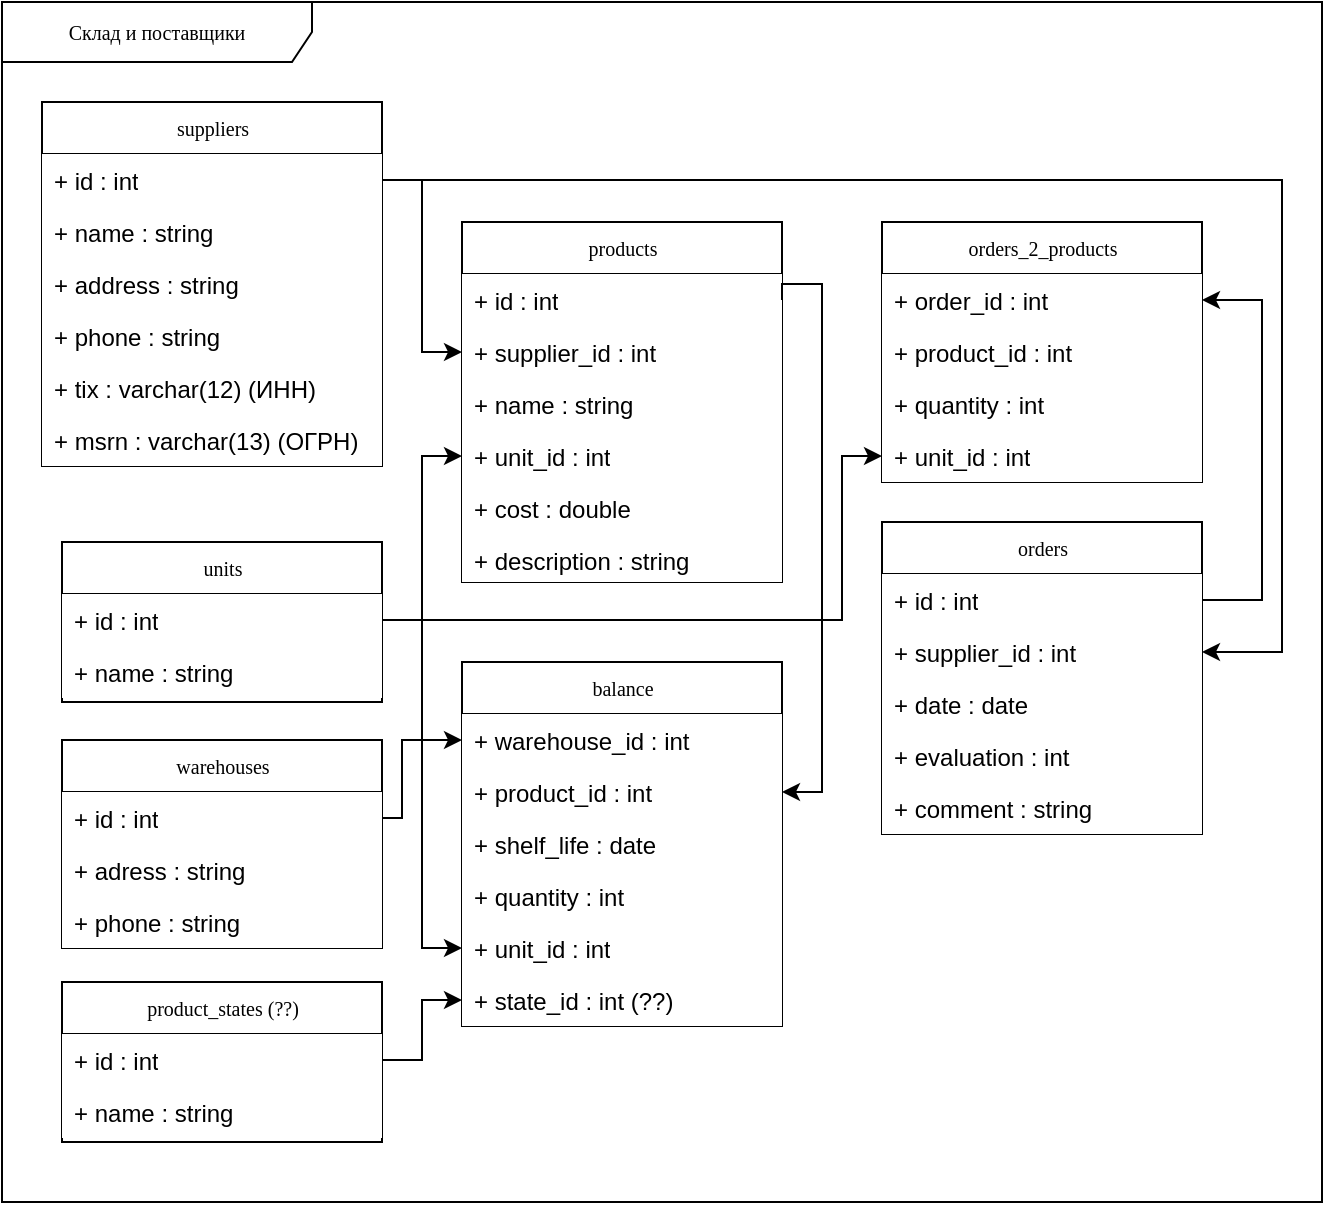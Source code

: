 <mxfile version="15.4.0" type="device"><diagram name="Page-1" id="c4acf3e9-155e-7222-9cf6-157b1a14988f"><mxGraphModel dx="1086" dy="798" grid="1" gridSize="10" guides="1" tooltips="1" connect="1" arrows="1" fold="1" page="1" pageScale="1" pageWidth="850" pageHeight="1100" background="none" math="0" shadow="0"><root><mxCell id="0"/><mxCell id="1" parent="0"/><mxCell id="17acba5748e5396b-1" value="Склад и поставщики" style="shape=umlFrame;whiteSpace=wrap;html=1;rounded=0;shadow=0;comic=0;labelBackgroundColor=none;strokeWidth=1;fontFamily=Verdana;fontSize=10;align=center;width=155;height=30;noLabel=0;connectable=1;portConstraintRotation=0;movable=0;" parent="1" vertex="1"><mxGeometry x="50" y="20" width="660" height="600" as="geometry"/></mxCell><mxCell id="gwr28jsfdXiBYuTzNISS-3" value="suppliers" style="swimlane;html=1;fontStyle=0;childLayout=stackLayout;horizontal=1;startSize=26;fillColor=default;horizontalStack=0;resizeParent=1;resizeLast=0;collapsible=1;marginBottom=0;swimlaneFillColor=default;rounded=0;shadow=0;comic=0;labelBackgroundColor=none;strokeWidth=1;fontFamily=Verdana;fontSize=10;align=center;fontColor=default;" parent="1" vertex="1"><mxGeometry x="70" y="70" width="170" height="182" as="geometry"/></mxCell><mxCell id="gwr28jsfdXiBYuTzNISS-4" value="+ id : int" style="text;html=1;strokeColor=none;fillColor=default;align=left;verticalAlign=top;spacingLeft=4;spacingRight=4;whiteSpace=wrap;overflow=hidden;rotatable=0;points=[[0,0.5],[1,0.5]];portConstraint=eastwest;labelBackgroundColor=none;" parent="gwr28jsfdXiBYuTzNISS-3" vertex="1"><mxGeometry y="26" width="170" height="26" as="geometry"/></mxCell><mxCell id="gwr28jsfdXiBYuTzNISS-5" value="+ name : string" style="text;html=1;strokeColor=none;fillColor=default;align=left;verticalAlign=top;spacingLeft=4;spacingRight=4;whiteSpace=wrap;overflow=hidden;rotatable=0;points=[[0,0.5],[1,0.5]];portConstraint=eastwest;" parent="gwr28jsfdXiBYuTzNISS-3" vertex="1"><mxGeometry y="52" width="170" height="26" as="geometry"/></mxCell><mxCell id="gwr28jsfdXiBYuTzNISS-6" value="+ address : string" style="text;html=1;strokeColor=none;fillColor=default;align=left;verticalAlign=top;spacingLeft=4;spacingRight=4;whiteSpace=wrap;overflow=hidden;rotatable=0;points=[[0,0.5],[1,0.5]];portConstraint=eastwest;" parent="gwr28jsfdXiBYuTzNISS-3" vertex="1"><mxGeometry y="78" width="170" height="26" as="geometry"/></mxCell><mxCell id="gwr28jsfdXiBYuTzNISS-9" value="+ phone : string" style="text;html=1;strokeColor=none;fillColor=default;align=left;verticalAlign=top;spacingLeft=4;spacingRight=4;whiteSpace=wrap;overflow=hidden;rotatable=0;points=[[0,0.5],[1,0.5]];portConstraint=eastwest;" parent="gwr28jsfdXiBYuTzNISS-3" vertex="1"><mxGeometry y="104" width="170" height="26" as="geometry"/></mxCell><mxCell id="gwr28jsfdXiBYuTzNISS-7" value="+ tix : varchar(12) (ИНН)" style="text;html=1;strokeColor=none;fillColor=default;align=left;verticalAlign=top;spacingLeft=4;spacingRight=4;whiteSpace=wrap;overflow=hidden;rotatable=0;points=[[0,0.5],[1,0.5]];portConstraint=eastwest;" parent="gwr28jsfdXiBYuTzNISS-3" vertex="1"><mxGeometry y="130" width="170" height="26" as="geometry"/></mxCell><mxCell id="gwr28jsfdXiBYuTzNISS-8" value="+ msrn : varchar(13) (ОГРН)" style="text;html=1;strokeColor=none;fillColor=default;align=left;verticalAlign=top;spacingLeft=4;spacingRight=4;whiteSpace=wrap;overflow=hidden;rotatable=0;points=[[0,0.5],[1,0.5]];portConstraint=eastwest;" parent="gwr28jsfdXiBYuTzNISS-3" vertex="1"><mxGeometry y="156" width="170" height="26" as="geometry"/></mxCell><mxCell id="gwr28jsfdXiBYuTzNISS-14" value="products" style="swimlane;html=1;fontStyle=0;childLayout=stackLayout;horizontal=1;startSize=26;fillColor=default;horizontalStack=0;resizeParent=1;resizeLast=0;collapsible=1;marginBottom=0;swimlaneFillColor=default;rounded=0;shadow=0;comic=0;labelBackgroundColor=none;strokeWidth=1;fontFamily=Verdana;fontSize=10;align=center;fontColor=default;" parent="1" vertex="1"><mxGeometry x="280" y="130" width="160" height="180" as="geometry"><mxRectangle x="470" y="180" width="80" height="26" as="alternateBounds"/></mxGeometry></mxCell><mxCell id="gwr28jsfdXiBYuTzNISS-15" value="+ id : int" style="text;html=1;strokeColor=none;fillColor=default;align=left;verticalAlign=top;spacingLeft=4;spacingRight=4;whiteSpace=wrap;overflow=hidden;rotatable=0;points=[[0,0.5],[1,0.5]];portConstraint=eastwest;labelBackgroundColor=none;" parent="gwr28jsfdXiBYuTzNISS-14" vertex="1"><mxGeometry y="26" width="160" height="26" as="geometry"/></mxCell><mxCell id="gwr28jsfdXiBYuTzNISS-16" value="+ supplier_id : int" style="text;html=1;strokeColor=none;fillColor=default;align=left;verticalAlign=top;spacingLeft=4;spacingRight=4;whiteSpace=wrap;overflow=hidden;rotatable=0;points=[[0,0.5],[1,0.5]];portConstraint=eastwest;" parent="gwr28jsfdXiBYuTzNISS-14" vertex="1"><mxGeometry y="52" width="160" height="26" as="geometry"/></mxCell><mxCell id="gwr28jsfdXiBYuTzNISS-17" value="+ name : string" style="text;html=1;strokeColor=none;fillColor=default;align=left;verticalAlign=top;spacingLeft=4;spacingRight=4;whiteSpace=wrap;overflow=hidden;rotatable=0;points=[[0,0.5],[1,0.5]];portConstraint=eastwest;" parent="gwr28jsfdXiBYuTzNISS-14" vertex="1"><mxGeometry y="78" width="160" height="26" as="geometry"/></mxCell><mxCell id="gwr28jsfdXiBYuTzNISS-35" value="+ unit_id : int" style="text;html=1;strokeColor=none;fillColor=default;align=left;verticalAlign=top;spacingLeft=4;spacingRight=4;whiteSpace=wrap;overflow=hidden;rotatable=0;points=[[0,0.5],[1,0.5]];portConstraint=eastwest;labelBackgroundColor=none;" parent="gwr28jsfdXiBYuTzNISS-14" vertex="1"><mxGeometry y="104" width="160" height="26" as="geometry"/></mxCell><mxCell id="gwr28jsfdXiBYuTzNISS-19" value="+ cost : double" style="text;html=1;strokeColor=none;fillColor=default;align=left;verticalAlign=top;spacingLeft=4;spacingRight=4;whiteSpace=wrap;overflow=hidden;rotatable=0;points=[[0,0.5],[1,0.5]];portConstraint=eastwest;" parent="gwr28jsfdXiBYuTzNISS-14" vertex="1"><mxGeometry y="130" width="160" height="26" as="geometry"/></mxCell><mxCell id="gwr28jsfdXiBYuTzNISS-18" value="+ description : string" style="text;html=1;strokeColor=none;fillColor=default;align=left;verticalAlign=top;spacingLeft=4;spacingRight=4;whiteSpace=wrap;overflow=hidden;rotatable=0;points=[[0,0.5],[1,0.5]];portConstraint=eastwest;" parent="gwr28jsfdXiBYuTzNISS-14" vertex="1"><mxGeometry y="156" width="160" height="24" as="geometry"/></mxCell><mxCell id="gwr28jsfdXiBYuTzNISS-20" value="" style="endArrow=classic;html=1;rounded=0;edgeStyle=orthogonalEdgeStyle;exitX=1;exitY=0.5;exitDx=0;exitDy=0;entryX=0;entryY=0.5;entryDx=0;entryDy=0;" parent="1" source="gwr28jsfdXiBYuTzNISS-4" target="gwr28jsfdXiBYuTzNISS-16" edge="1"><mxGeometry width="50" height="50" relative="1" as="geometry"><mxPoint x="260" y="50" as="sourcePoint"/><mxPoint x="290" y="60" as="targetPoint"/><Array as="points"/></mxGeometry></mxCell><mxCell id="gwr28jsfdXiBYuTzNISS-22" value="balance" style="swimlane;html=1;fontStyle=0;childLayout=stackLayout;horizontal=1;startSize=26;fillColor=default;horizontalStack=0;resizeParent=1;resizeLast=0;collapsible=1;marginBottom=0;swimlaneFillColor=default;rounded=0;shadow=0;comic=0;labelBackgroundColor=none;strokeWidth=1;fontFamily=Verdana;fontSize=10;align=center;fontColor=default;" parent="1" vertex="1"><mxGeometry x="280" y="350" width="160" height="182" as="geometry"><mxRectangle x="270" y="280" width="80" height="26" as="alternateBounds"/></mxGeometry></mxCell><mxCell id="gwr28jsfdXiBYuTzNISS-48" value="+ warehouse_id : int" style="text;html=1;strokeColor=none;fillColor=default;align=left;verticalAlign=top;spacingLeft=4;spacingRight=4;whiteSpace=wrap;overflow=hidden;rotatable=0;points=[[0,0.5],[1,0.5]];portConstraint=eastwest;labelBackgroundColor=none;" parent="gwr28jsfdXiBYuTzNISS-22" vertex="1"><mxGeometry y="26" width="160" height="26" as="geometry"/></mxCell><mxCell id="gwr28jsfdXiBYuTzNISS-28" value="+ product_id : int" style="text;html=1;strokeColor=none;fillColor=default;align=left;verticalAlign=top;spacingLeft=4;spacingRight=4;whiteSpace=wrap;overflow=hidden;rotatable=0;points=[[0,0.5],[1,0.5]];portConstraint=eastwest;labelBackgroundColor=none;" parent="gwr28jsfdXiBYuTzNISS-22" vertex="1"><mxGeometry y="52" width="160" height="26" as="geometry"/></mxCell><mxCell id="gwr28jsfdXiBYuTzNISS-53" value="+ shelf_life : date" style="text;html=1;strokeColor=none;fillColor=default;align=left;verticalAlign=top;spacingLeft=4;spacingRight=4;whiteSpace=wrap;overflow=hidden;rotatable=0;points=[[0,0.5],[1,0.5]];portConstraint=eastwest;labelBackgroundColor=none;" parent="gwr28jsfdXiBYuTzNISS-22" vertex="1"><mxGeometry y="78" width="160" height="26" as="geometry"/></mxCell><mxCell id="gwr28jsfdXiBYuTzNISS-29" value="+ quantity : int" style="text;html=1;strokeColor=none;fillColor=default;align=left;verticalAlign=top;spacingLeft=4;spacingRight=4;whiteSpace=wrap;overflow=hidden;rotatable=0;points=[[0,0.5],[1,0.5]];portConstraint=eastwest;labelBackgroundColor=none;" parent="gwr28jsfdXiBYuTzNISS-22" vertex="1"><mxGeometry y="104" width="160" height="26" as="geometry"/></mxCell><mxCell id="gwr28jsfdXiBYuTzNISS-33" value="+ unit_id : int" style="text;html=1;strokeColor=none;fillColor=default;align=left;verticalAlign=top;spacingLeft=4;spacingRight=4;whiteSpace=wrap;overflow=hidden;rotatable=0;points=[[0,0.5],[1,0.5]];portConstraint=eastwest;labelBackgroundColor=none;" parent="gwr28jsfdXiBYuTzNISS-22" vertex="1"><mxGeometry y="130" width="160" height="26" as="geometry"/></mxCell><mxCell id="gwr28jsfdXiBYuTzNISS-58" value="+ state_id : int (??)" style="text;html=1;strokeColor=none;fillColor=default;align=left;verticalAlign=top;spacingLeft=4;spacingRight=4;whiteSpace=wrap;overflow=hidden;rotatable=0;points=[[0,0.5],[1,0.5]];portConstraint=eastwest;labelBackgroundColor=none;" parent="gwr28jsfdXiBYuTzNISS-22" vertex="1"><mxGeometry y="156" width="160" height="26" as="geometry"/></mxCell><mxCell id="gwr28jsfdXiBYuTzNISS-30" value="units" style="swimlane;html=1;fontStyle=0;childLayout=stackLayout;horizontal=1;startSize=26;fillColor=default;horizontalStack=0;resizeParent=1;resizeLast=0;collapsible=1;marginBottom=0;swimlaneFillColor=default;rounded=0;shadow=0;comic=0;labelBackgroundColor=none;strokeWidth=1;fontFamily=Verdana;fontSize=10;align=center;fontColor=default;" parent="1" vertex="1"><mxGeometry x="80" y="290" width="160" height="80" as="geometry"><mxRectangle x="270" y="280" width="80" height="26" as="alternateBounds"/></mxGeometry></mxCell><mxCell id="gwr28jsfdXiBYuTzNISS-31" value="+ id : int" style="text;html=1;strokeColor=none;fillColor=default;align=left;verticalAlign=top;spacingLeft=4;spacingRight=4;whiteSpace=wrap;overflow=hidden;rotatable=0;points=[[0,0.5],[1,0.5]];portConstraint=eastwest;labelBackgroundColor=none;" parent="gwr28jsfdXiBYuTzNISS-30" vertex="1"><mxGeometry y="26" width="160" height="26" as="geometry"/></mxCell><mxCell id="gwr28jsfdXiBYuTzNISS-32" value="+ name : string" style="text;html=1;strokeColor=none;fillColor=default;align=left;verticalAlign=top;spacingLeft=4;spacingRight=4;whiteSpace=wrap;overflow=hidden;rotatable=0;points=[[0,0.5],[1,0.5]];portConstraint=eastwest;labelBackgroundColor=none;" parent="gwr28jsfdXiBYuTzNISS-30" vertex="1"><mxGeometry y="52" width="160" height="26" as="geometry"/></mxCell><mxCell id="gwr28jsfdXiBYuTzNISS-42" value="" style="endArrow=classic;html=1;rounded=0;edgeStyle=orthogonalEdgeStyle;exitX=1;exitY=0.5;exitDx=0;exitDy=0;entryX=0;entryY=0.5;entryDx=0;entryDy=0;" parent="1" source="gwr28jsfdXiBYuTzNISS-31" target="gwr28jsfdXiBYuTzNISS-35" edge="1"><mxGeometry width="50" height="50" relative="1" as="geometry"><mxPoint x="490" y="380" as="sourcePoint"/><mxPoint x="260" y="247" as="targetPoint"/><Array as="points"><mxPoint x="260" y="329"/><mxPoint x="260" y="247"/></Array></mxGeometry></mxCell><mxCell id="gwr28jsfdXiBYuTzNISS-43" value="warehouses" style="swimlane;html=1;fontStyle=0;childLayout=stackLayout;horizontal=1;startSize=26;fillColor=default;horizontalStack=0;resizeParent=1;resizeLast=0;collapsible=1;marginBottom=0;swimlaneFillColor=default;rounded=0;shadow=0;comic=0;labelBackgroundColor=none;strokeWidth=1;fontFamily=Verdana;fontSize=10;align=center;fontColor=default;" parent="1" vertex="1"><mxGeometry x="80" y="389" width="160" height="104" as="geometry"><mxRectangle x="270" y="280" width="80" height="26" as="alternateBounds"/></mxGeometry></mxCell><mxCell id="gwr28jsfdXiBYuTzNISS-44" value="+ id : int" style="text;html=1;strokeColor=none;fillColor=default;align=left;verticalAlign=top;spacingLeft=4;spacingRight=4;whiteSpace=wrap;overflow=hidden;rotatable=0;points=[[0,0.5],[1,0.5]];portConstraint=eastwest;labelBackgroundColor=none;" parent="gwr28jsfdXiBYuTzNISS-43" vertex="1"><mxGeometry y="26" width="160" height="26" as="geometry"/></mxCell><mxCell id="gwr28jsfdXiBYuTzNISS-45" value="+ adress : string" style="text;html=1;strokeColor=none;fillColor=default;align=left;verticalAlign=top;spacingLeft=4;spacingRight=4;whiteSpace=wrap;overflow=hidden;rotatable=0;points=[[0,0.5],[1,0.5]];portConstraint=eastwest;labelBackgroundColor=none;" parent="gwr28jsfdXiBYuTzNISS-43" vertex="1"><mxGeometry y="52" width="160" height="26" as="geometry"/></mxCell><mxCell id="gwr28jsfdXiBYuTzNISS-46" value="+ phone : string" style="text;html=1;strokeColor=none;fillColor=default;align=left;verticalAlign=top;spacingLeft=4;spacingRight=4;whiteSpace=wrap;overflow=hidden;rotatable=0;points=[[0,0.5],[1,0.5]];portConstraint=eastwest;labelBackgroundColor=none;" parent="gwr28jsfdXiBYuTzNISS-43" vertex="1"><mxGeometry y="78" width="160" height="26" as="geometry"/></mxCell><mxCell id="gwr28jsfdXiBYuTzNISS-50" value="" style="endArrow=classic;html=1;rounded=0;edgeStyle=orthogonalEdgeStyle;exitX=1;exitY=0.5;exitDx=0;exitDy=0;entryX=1;entryY=0.5;entryDx=0;entryDy=0;" parent="1" source="gwr28jsfdXiBYuTzNISS-15" target="gwr28jsfdXiBYuTzNISS-28" edge="1"><mxGeometry width="50" height="50" relative="1" as="geometry"><mxPoint x="480" y="319.97" as="sourcePoint"/><mxPoint x="530" y="269.97" as="targetPoint"/><Array as="points"><mxPoint x="440" y="161"/><mxPoint x="460" y="161"/><mxPoint x="460" y="415"/></Array></mxGeometry></mxCell><mxCell id="gwr28jsfdXiBYuTzNISS-51" value="" style="endArrow=classic;html=1;rounded=0;edgeStyle=orthogonalEdgeStyle;exitX=1;exitY=0.5;exitDx=0;exitDy=0;entryX=0;entryY=0.5;entryDx=0;entryDy=0;" parent="1" source="gwr28jsfdXiBYuTzNISS-44" target="gwr28jsfdXiBYuTzNISS-48" edge="1"><mxGeometry width="50" height="50" relative="1" as="geometry"><mxPoint x="50" y="410" as="sourcePoint"/><mxPoint x="100" y="360" as="targetPoint"/><Array as="points"><mxPoint x="250" y="428"/><mxPoint x="250" y="389"/></Array></mxGeometry></mxCell><mxCell id="gwr28jsfdXiBYuTzNISS-52" value="" style="endArrow=classic;html=1;rounded=0;edgeStyle=orthogonalEdgeStyle;exitX=1;exitY=0.5;exitDx=0;exitDy=0;entryX=0;entryY=0.5;entryDx=0;entryDy=0;" parent="1" source="gwr28jsfdXiBYuTzNISS-31" target="gwr28jsfdXiBYuTzNISS-33" edge="1"><mxGeometry width="50" height="50" relative="1" as="geometry"><mxPoint x="310" y="690" as="sourcePoint"/><mxPoint x="360" y="640" as="targetPoint"/><Array as="points"/></mxGeometry></mxCell><mxCell id="gwr28jsfdXiBYuTzNISS-54" value="product_states (??)" style="swimlane;html=1;fontStyle=0;childLayout=stackLayout;horizontal=1;startSize=26;fillColor=default;horizontalStack=0;resizeParent=1;resizeLast=0;collapsible=1;marginBottom=0;swimlaneFillColor=default;rounded=0;shadow=0;comic=0;labelBackgroundColor=none;strokeWidth=1;fontFamily=Verdana;fontSize=10;align=center;fontColor=default;" parent="1" vertex="1"><mxGeometry x="80" y="510" width="160" height="80" as="geometry"><mxRectangle x="270" y="280" width="80" height="26" as="alternateBounds"/></mxGeometry></mxCell><mxCell id="gwr28jsfdXiBYuTzNISS-55" value="+ id : int" style="text;html=1;strokeColor=none;fillColor=default;align=left;verticalAlign=top;spacingLeft=4;spacingRight=4;whiteSpace=wrap;overflow=hidden;rotatable=0;points=[[0,0.5],[1,0.5]];portConstraint=eastwest;labelBackgroundColor=none;" parent="gwr28jsfdXiBYuTzNISS-54" vertex="1"><mxGeometry y="26" width="160" height="26" as="geometry"/></mxCell><mxCell id="gwr28jsfdXiBYuTzNISS-56" value="+ name : string" style="text;html=1;strokeColor=none;fillColor=default;align=left;verticalAlign=top;spacingLeft=4;spacingRight=4;whiteSpace=wrap;overflow=hidden;rotatable=0;points=[[0,0.5],[1,0.5]];portConstraint=eastwest;labelBackgroundColor=none;" parent="gwr28jsfdXiBYuTzNISS-54" vertex="1"><mxGeometry y="52" width="160" height="26" as="geometry"/></mxCell><mxCell id="gwr28jsfdXiBYuTzNISS-61" value="" style="endArrow=classic;html=1;rounded=0;edgeStyle=orthogonalEdgeStyle;exitX=1;exitY=0.5;exitDx=0;exitDy=0;" parent="1" source="gwr28jsfdXiBYuTzNISS-55" target="gwr28jsfdXiBYuTzNISS-58" edge="1"><mxGeometry width="50" height="50" relative="1" as="geometry"><mxPoint x="260" y="730" as="sourcePoint"/><mxPoint x="310" y="680" as="targetPoint"/></mxGeometry></mxCell><mxCell id="iXYAXF_d6gou6wd20VdO-7" value="orders" style="swimlane;html=1;fontStyle=0;childLayout=stackLayout;horizontal=1;startSize=26;fillColor=default;horizontalStack=0;resizeParent=1;resizeLast=0;collapsible=1;marginBottom=0;swimlaneFillColor=default;rounded=0;shadow=0;comic=0;labelBackgroundColor=none;strokeWidth=1;fontFamily=Verdana;fontSize=10;align=center;fontColor=default;" parent="1" vertex="1"><mxGeometry x="490" y="280" width="160" height="156" as="geometry"/></mxCell><mxCell id="iXYAXF_d6gou6wd20VdO-8" value="+ id : int" style="text;html=1;strokeColor=none;fillColor=default;align=left;verticalAlign=top;spacingLeft=4;spacingRight=4;whiteSpace=wrap;overflow=hidden;rotatable=0;points=[[0,0.5],[1,0.5]];portConstraint=eastwest;labelBackgroundColor=none;" parent="iXYAXF_d6gou6wd20VdO-7" vertex="1"><mxGeometry y="26" width="160" height="26" as="geometry"/></mxCell><mxCell id="iXYAXF_d6gou6wd20VdO-9" value="+ supplier_id : int" style="text;html=1;strokeColor=none;fillColor=default;align=left;verticalAlign=top;spacingLeft=4;spacingRight=4;whiteSpace=wrap;overflow=hidden;rotatable=0;points=[[0,0.5],[1,0.5]];portConstraint=eastwest;labelBackgroundColor=none;" parent="iXYAXF_d6gou6wd20VdO-7" vertex="1"><mxGeometry y="52" width="160" height="26" as="geometry"/></mxCell><mxCell id="iXYAXF_d6gou6wd20VdO-10" value="+ date : date" style="text;html=1;strokeColor=none;fillColor=default;align=left;verticalAlign=top;spacingLeft=4;spacingRight=4;whiteSpace=wrap;overflow=hidden;rotatable=0;points=[[0,0.5],[1,0.5]];portConstraint=eastwest;labelBackgroundColor=none;" parent="iXYAXF_d6gou6wd20VdO-7" vertex="1"><mxGeometry y="78" width="160" height="26" as="geometry"/></mxCell><mxCell id="iXYAXF_d6gou6wd20VdO-25" value="+ evaluation : int" style="text;html=1;strokeColor=none;fillColor=default;align=left;verticalAlign=top;spacingLeft=4;spacingRight=4;whiteSpace=wrap;overflow=hidden;rotatable=0;points=[[0,0.5],[1,0.5]];portConstraint=eastwest;" parent="iXYAXF_d6gou6wd20VdO-7" vertex="1"><mxGeometry y="104" width="160" height="26" as="geometry"/></mxCell><mxCell id="iXYAXF_d6gou6wd20VdO-26" value="+ comment : string" style="text;html=1;strokeColor=none;fillColor=default;align=left;verticalAlign=top;spacingLeft=4;spacingRight=4;whiteSpace=wrap;overflow=hidden;rotatable=0;points=[[0,0.5],[1,0.5]];portConstraint=eastwest;" parent="iXYAXF_d6gou6wd20VdO-7" vertex="1"><mxGeometry y="130" width="160" height="26" as="geometry"/></mxCell><mxCell id="iXYAXF_d6gou6wd20VdO-11" value="orders_2_products" style="swimlane;html=1;fontStyle=0;childLayout=stackLayout;horizontal=1;startSize=26;fillColor=default;horizontalStack=0;resizeParent=1;resizeLast=0;collapsible=1;marginBottom=0;swimlaneFillColor=default;rounded=0;shadow=0;comic=0;labelBackgroundColor=none;strokeWidth=1;fontFamily=Verdana;fontSize=10;align=center;fontColor=default;" parent="1" vertex="1"><mxGeometry x="490" y="130" width="160" height="130" as="geometry"/></mxCell><mxCell id="iXYAXF_d6gou6wd20VdO-12" value="+ order_id : int" style="text;html=1;strokeColor=none;fillColor=default;align=left;verticalAlign=top;spacingLeft=4;spacingRight=4;whiteSpace=wrap;overflow=hidden;rotatable=0;points=[[0,0.5],[1,0.5]];portConstraint=eastwest;labelBackgroundColor=none;" parent="iXYAXF_d6gou6wd20VdO-11" vertex="1"><mxGeometry y="26" width="160" height="26" as="geometry"/></mxCell><mxCell id="iXYAXF_d6gou6wd20VdO-13" value="+ product_id : int" style="text;html=1;strokeColor=none;fillColor=default;align=left;verticalAlign=top;spacingLeft=4;spacingRight=4;whiteSpace=wrap;overflow=hidden;rotatable=0;points=[[0,0.5],[1,0.5]];portConstraint=eastwest;labelBackgroundColor=none;" parent="iXYAXF_d6gou6wd20VdO-11" vertex="1"><mxGeometry y="52" width="160" height="26" as="geometry"/></mxCell><mxCell id="iXYAXF_d6gou6wd20VdO-17" value="+ quantity : int" style="text;html=1;strokeColor=none;fillColor=default;align=left;verticalAlign=top;spacingLeft=4;spacingRight=4;whiteSpace=wrap;overflow=hidden;rotatable=0;points=[[0,0.5],[1,0.5]];portConstraint=eastwest;labelBackgroundColor=none;" parent="iXYAXF_d6gou6wd20VdO-11" vertex="1"><mxGeometry y="78" width="160" height="26" as="geometry"/></mxCell><mxCell id="iXYAXF_d6gou6wd20VdO-18" value="+ unit_id : int" style="text;html=1;strokeColor=none;fillColor=default;align=left;verticalAlign=top;spacingLeft=4;spacingRight=4;whiteSpace=wrap;overflow=hidden;rotatable=0;points=[[0,0.5],[1,0.5]];portConstraint=eastwest;labelBackgroundColor=none;" parent="iXYAXF_d6gou6wd20VdO-11" vertex="1"><mxGeometry y="104" width="160" height="26" as="geometry"/></mxCell><mxCell id="iXYAXF_d6gou6wd20VdO-32" value="" style="endArrow=classic;html=1;rounded=0;edgeStyle=orthogonalEdgeStyle;exitX=1;exitY=0.5;exitDx=0;exitDy=0;" parent="1" source="iXYAXF_d6gou6wd20VdO-8" target="iXYAXF_d6gou6wd20VdO-12" edge="1"><mxGeometry width="50" height="50" relative="1" as="geometry"><mxPoint x="740" y="330" as="sourcePoint"/><mxPoint x="790" y="280" as="targetPoint"/><Array as="points"><mxPoint x="680" y="319"/><mxPoint x="680" y="169"/></Array></mxGeometry></mxCell><mxCell id="iXYAXF_d6gou6wd20VdO-35" value="" style="endArrow=classic;html=1;rounded=0;edgeStyle=orthogonalEdgeStyle;exitX=1;exitY=0.5;exitDx=0;exitDy=0;entryX=1;entryY=0.5;entryDx=0;entryDy=0;" parent="1" source="gwr28jsfdXiBYuTzNISS-4" target="iXYAXF_d6gou6wd20VdO-9" edge="1"><mxGeometry width="50" height="50" relative="1" as="geometry"><mxPoint x="720" y="170" as="sourcePoint"/><mxPoint x="770" y="120" as="targetPoint"/><Array as="points"><mxPoint x="690" y="109"/><mxPoint x="690" y="345"/></Array></mxGeometry></mxCell><mxCell id="iXYAXF_d6gou6wd20VdO-37" value="" style="endArrow=classic;html=1;rounded=0;edgeStyle=orthogonalEdgeStyle;exitX=1;exitY=0.5;exitDx=0;exitDy=0;entryX=0;entryY=0.5;entryDx=0;entryDy=0;" parent="1" source="gwr28jsfdXiBYuTzNISS-31" target="iXYAXF_d6gou6wd20VdO-18" edge="1"><mxGeometry width="50" height="50" relative="1" as="geometry"><mxPoint x="770" y="400" as="sourcePoint"/><mxPoint x="820" y="350" as="targetPoint"/><Array as="points"><mxPoint x="470" y="329"/><mxPoint x="470" y="247"/></Array></mxGeometry></mxCell></root></mxGraphModel></diagram></mxfile>